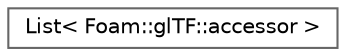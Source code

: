 digraph "Graphical Class Hierarchy"
{
 // LATEX_PDF_SIZE
  bgcolor="transparent";
  edge [fontname=Helvetica,fontsize=10,labelfontname=Helvetica,labelfontsize=10];
  node [fontname=Helvetica,fontsize=10,shape=box,height=0.2,width=0.4];
  rankdir="LR";
  Node0 [id="Node000000",label="List\< Foam::glTF::accessor \>",height=0.2,width=0.4,color="grey40", fillcolor="white", style="filled",URL="$classFoam_1_1glTF_1_1List.html",tooltip=" "];
}
